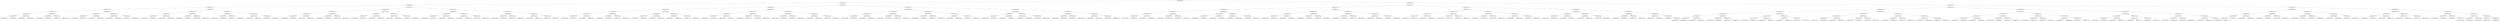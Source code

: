 digraph G{
1795249380 [label="Node{data=[3406, 3406]}"]
1795249380 -> 1748335946
1748335946 [label="Node{data=[3218, 3218]}"]
1748335946 -> 25594625
25594625 [label="Node{data=[3082, 3082]}"]
25594625 -> 896730900
896730900 [label="Node{data=[3014, 3014]}"]
896730900 -> 1412743978
1412743978 [label="Node{data=[2972, 2972]}"]
1412743978 -> 388512715
388512715 [label="Node{data=[2964, 2964]}"]
388512715 -> 574846124
574846124 [label="Node{data=[2960, 2960]}"]
574846124 -> 254123095
254123095 [label="Node{data=[2958, 2958]}"]
254123095 -> 2113544970
2113544970 [label="Node{data=[2957, 2957]}"]
254123095 -> 735750429
735750429 [label="Node{data=[2959, 2959]}"]
574846124 -> 302341854
302341854 [label="Node{data=[2962, 2962]}"]
302341854 -> 836878317
836878317 [label="Node{data=[2961, 2961]}"]
302341854 -> 489629864
489629864 [label="Node{data=[2963, 2963]}"]
388512715 -> 1665398865
1665398865 [label="Node{data=[2968, 2968]}"]
1665398865 -> 1535686985
1535686985 [label="Node{data=[2966, 2966]}"]
1535686985 -> 1739221762
1739221762 [label="Node{data=[2965, 2965]}"]
1535686985 -> 61109559
61109559 [label="Node{data=[2967, 2967]}"]
1665398865 -> 2144965730
2144965730 [label="Node{data=[2970, 2970]}"]
2144965730 -> 1627727905
1627727905 [label="Node{data=[2969, 2969]}"]
2144965730 -> 1430502776
1430502776 [label="Node{data=[2971, 2971]}"]
1412743978 -> 1978562346
1978562346 [label="Node{data=[2980, 2980]}"]
1978562346 -> 1176999793
1176999793 [label="Node{data=[2976, 2976]}"]
1176999793 -> 246152116
246152116 [label="Node{data=[2974, 2974]}"]
246152116 -> 1179336548
1179336548 [label="Node{data=[2973, 2973]}"]
246152116 -> 1083856800
1083856800 [label="Node{data=[2975, 2975]}"]
1176999793 -> 981261533
981261533 [label="Node{data=[2978, 2978]}"]
981261533 -> 1809577597
1809577597 [label="Node{data=[2977, 2977]}"]
981261533 -> 1962165373
1962165373 [label="Node{data=[2979, 2979]}"]
1978562346 -> 1715550740
1715550740 [label="Node{data=[2984, 2984]}"]
1715550740 -> 973572149
973572149 [label="Node{data=[2982, 2982]}"]
973572149 -> 240908566
240908566 [label="Node{data=[2981, 2981]}"]
973572149 -> 1482326796
1482326796 [label="Node{data=[2983, 2983]}"]
1715550740 -> 925143945
925143945 [label="Node{data=[2986, 2986]}"]
925143945 -> 828699512
828699512 [label="Node{data=[2985, 2985]}"]
925143945 -> 1613115147
1613115147 [label="Node{data=[2987, 2987]}"]
896730900 -> 1818792672
1818792672 [label="Node{data=[3066, 3066]}"]
1818792672 -> 2143546431
2143546431 [label="Node{data=[3058, 3058]}"]
2143546431 -> 1764376460
1764376460 [label="Node{data=[3054, 3054]}"]
1764376460 -> 950340565
950340565 [label="Node{data=[3052, 3052]}"]
950340565 -> 284320179
284320179 [label="Node{data=[3051, 3051]}"]
950340565 -> 1890633094
1890633094 [label="Node{data=[3053, 3053]}"]
1764376460 -> 1222525507
1222525507 [label="Node{data=[3056, 3056]}"]
1222525507 -> 1479869230
1479869230 [label="Node{data=[3055, 3055]}"]
1222525507 -> 1539907170
1539907170 [label="Node{data=[3057, 3057]}"]
2143546431 -> 765684840
765684840 [label="Node{data=[3062, 3062]}"]
765684840 -> 391512005
391512005 [label="Node{data=[3060, 3060]}"]
391512005 -> 1728684658
1728684658 [label="Node{data=[3059, 3059]}"]
391512005 -> 1956682495
1956682495 [label="Node{data=[3061, 3061]}"]
765684840 -> 1112959023
1112959023 [label="Node{data=[3064, 3064]}"]
1112959023 -> 2051345527
2051345527 [label="Node{data=[3063, 3063]}"]
1112959023 -> 1349856127
1349856127 [label="Node{data=[3065, 3065]}"]
1818792672 -> 552744172
552744172 [label="Node{data=[3074, 3074]}"]
552744172 -> 1368664013
1368664013 [label="Node{data=[3070, 3070]}"]
1368664013 -> 65056572
65056572 [label="Node{data=[3068, 3068]}"]
65056572 -> 2050441964
2050441964 [label="Node{data=[3067, 3067]}"]
65056572 -> 1263750162
1263750162 [label="Node{data=[3069, 3069]}"]
1368664013 -> 998875386
998875386 [label="Node{data=[3072, 3072]}"]
998875386 -> 1033269752
1033269752 [label="Node{data=[3071, 3071]}"]
998875386 -> 2104910980
2104910980 [label="Node{data=[3073, 3073]}"]
552744172 -> 747930852
747930852 [label="Node{data=[3078, 3078]}"]
747930852 -> 1517055996
1517055996 [label="Node{data=[3076, 3076]}"]
1517055996 -> 1417403640
1417403640 [label="Node{data=[3075, 3075]}"]
1517055996 -> 451399863
451399863 [label="Node{data=[3077, 3077]}"]
747930852 -> 308069547
308069547 [label="Node{data=[3080, 3080]}"]
308069547 -> 737565331
737565331 [label="Node{data=[3079, 3079]}"]
308069547 -> 559992585
559992585 [label="Node{data=[3081, 3081]}"]
25594625 -> 86430202
86430202 [label="Node{data=[3128, 3128]}"]
86430202 -> 1907041385
1907041385 [label="Node{data=[3098, 3098]}"]
1907041385 -> 1754319373
1754319373 [label="Node{data=[3090, 3090]}"]
1754319373 -> 1328502929
1328502929 [label="Node{data=[3086, 3086]}"]
1328502929 -> 2083907983
2083907983 [label="Node{data=[3084, 3084]}"]
2083907983 -> 1419051532
1419051532 [label="Node{data=[3083, 3083]}"]
2083907983 -> 985360945
985360945 [label="Node{data=[3085, 3085]}"]
1328502929 -> 266683943
266683943 [label="Node{data=[3088, 3088]}"]
266683943 -> 1548726213
1548726213 [label="Node{data=[3087, 3087]}"]
266683943 -> 540431138
540431138 [label="Node{data=[3089, 3089]}"]
1754319373 -> 1102929911
1102929911 [label="Node{data=[3094, 3094]}"]
1102929911 -> 1682767257
1682767257 [label="Node{data=[3092, 3092]}"]
1682767257 -> 1172064082
1172064082 [label="Node{data=[3091, 3091]}"]
1682767257 -> 1474409352
1474409352 [label="Node{data=[3093, 3093]}"]
1102929911 -> 2080906340
2080906340 [label="Node{data=[3096, 3096]}"]
2080906340 -> 2141951561
2141951561 [label="Node{data=[3095, 3095]}"]
2080906340 -> 1483388985
1483388985 [label="Node{data=[3097, 3097]}"]
1907041385 -> 38612303
38612303 [label="Node{data=[3118, 3118]}"]
38612303 -> 1041951326
1041951326 [label="Node{data=[3102, 3102]}"]
1041951326 -> 497035786
497035786 [label="Node{data=[3100, 3100]}"]
497035786 -> 277275383
277275383 [label="Node{data=[3099, 3099]}"]
497035786 -> 2068484861
2068484861 [label="Node{data=[3101, 3101]}"]
1041951326 -> 317448144
317448144 [label="Node{data=[3104, 3104]}"]
317448144 -> 243750909
243750909 [label="Node{data=[3103, 3103]}"]
317448144 -> 691113344
691113344 [label="Node{data=[3105, 3105]}"]
38612303 -> 105070369
105070369 [label="Node{data=[3124, 3124]}"]
105070369 -> 1243247974
1243247974 [label="Node{data=[3122, 3122]}"]
1243247974 -> 2123823975
2123823975 [label="Node{data=[3121, 3121]}"]
1243247974 -> 1542337720
1542337720 [label="Node{data=[3123, 3123]}"]
105070369 -> 1145807571
1145807571 [label="Node{data=[3126, 3126]}"]
1145807571 -> 1566789241
1566789241 [label="Node{data=[3125, 3125]}"]
1145807571 -> 342346609
342346609 [label="Node{data=[3127, 3127]}"]
86430202 -> 1048999601
1048999601 [label="Node{data=[3202, 3202]}"]
1048999601 -> 658638472
658638472 [label="Node{data=[3136, 3136]}"]
658638472 -> 1612027039
1612027039 [label="Node{data=[3132, 3132]}"]
1612027039 -> 1241769903
1241769903 [label="Node{data=[3130, 3130]}"]
1241769903 -> 1203577760
1203577760 [label="Node{data=[3129, 3129]}"]
1241769903 -> 1895566233
1895566233 [label="Node{data=[3131, 3131]}"]
1612027039 -> 1015138421
1015138421 [label="Node{data=[3134, 3134]}"]
1015138421 -> 1776971477
1776971477 [label="Node{data=[3133, 3133]}"]
1015138421 -> 1197793387
1197793387 [label="Node{data=[3135, 3135]}"]
658638472 -> 1473547229
1473547229 [label="Node{data=[3140, 3140]}"]
1473547229 -> 1696867122
1696867122 [label="Node{data=[3138, 3138]}"]
1696867122 -> 1602385285
1602385285 [label="Node{data=[3137, 3137]}"]
1696867122 -> 1065722278
1065722278 [label="Node{data=[3139, 3139]}"]
1473547229 -> 1291603944
1291603944 [label="Node{data=[3150, 3150]}"]
1291603944 -> 142989558
142989558 [label="Node{data=[3141, 3141]}"]
1291603944 -> 1156037182
1156037182 [label="Node{data=[3201, 3201]}"]
1048999601 -> 1451080597
1451080597 [label="Node{data=[3210, 3210]}"]
1451080597 -> 2026909117
2026909117 [label="Node{data=[3206, 3206]}"]
2026909117 -> 1580472377
1580472377 [label="Node{data=[3204, 3204]}"]
1580472377 -> 670789515
670789515 [label="Node{data=[3203, 3203]}"]
1580472377 -> 476170738
476170738 [label="Node{data=[3205, 3205]}"]
2026909117 -> 1705353734
1705353734 [label="Node{data=[3208, 3208]}"]
1705353734 -> 464427867
464427867 [label="Node{data=[3207, 3207]}"]
1705353734 -> 1733634194
1733634194 [label="Node{data=[3209, 3209]}"]
1451080597 -> 1978225619
1978225619 [label="Node{data=[3214, 3214]}"]
1978225619 -> 1033136890
1033136890 [label="Node{data=[3212, 3212]}"]
1033136890 -> 1385126480
1385126480 [label="Node{data=[3211, 3211]}"]
1033136890 -> 475068715
475068715 [label="Node{data=[3213, 3213]}"]
1978225619 -> 597186233
597186233 [label="Node{data=[3216, 3216]}"]
597186233 -> 1036331914
1036331914 [label="Node{data=[3215, 3215]}"]
597186233 -> 363903928
363903928 [label="Node{data=[3217, 3217]}"]
1748335946 -> 238195076
238195076 [label="Node{data=[3342, 3342]}"]
238195076 -> 1878930277
1878930277 [label="Node{data=[3310, 3310]}"]
1878930277 -> 2079579243
2079579243 [label="Node{data=[3285, 3285]}"]
2079579243 -> 1804522966
1804522966 [label="Node{data=[3236, 3236]}"]
1804522966 -> 1898629010
1898629010 [label="Node{data=[3232, 3232]}"]
1898629010 -> 1876010953
1876010953 [label="Node{data=[3230, 3230]}"]
1876010953 -> 178536156
178536156 [label="Node{data=[3219, 3219]}"]
1876010953 -> 387545659
387545659 [label="Node{data=[3231, 3231]}"]
1898629010 -> 816326941
816326941 [label="Node{data=[3234, 3234]}"]
816326941 -> 1386557230
1386557230 [label="Node{data=[3233, 3233]}"]
816326941 -> 2044508536
2044508536 [label="Node{data=[3235, 3235]}"]
1804522966 -> 625528026
625528026 [label="Node{data=[3240, 3240]}"]
625528026 -> 1423571375
1423571375 [label="Node{data=[3238, 3238]}"]
1423571375 -> 805199941
805199941 [label="Node{data=[3237, 3237]}"]
1423571375 -> 871697339
871697339 [label="Node{data=[3239, 3239]}"]
625528026 -> 1345863427
1345863427 [label="Node{data=[3272, 3272]}"]
1345863427 -> 1261940778
1261940778 [label="Node{data=[3241, 3241]}"]
1345863427 -> 387390785
387390785 [label="Node{data=[3284, 3284]}"]
2079579243 -> 203711691
203711691 [label="Node{data=[3293, 3293]}"]
203711691 -> 502633067
502633067 [label="Node{data=[3289, 3289]}"]
502633067 -> 1798690591
1798690591 [label="Node{data=[3287, 3287]}"]
1798690591 -> 1147609645
1147609645 [label="Node{data=[3286, 3286]}"]
1798690591 -> 1808405590
1808405590 [label="Node{data=[3288, 3288]}"]
502633067 -> 1520280974
1520280974 [label="Node{data=[3291, 3291]}"]
1520280974 -> 525671661
525671661 [label="Node{data=[3290, 3290]}"]
1520280974 -> 1650340704
1650340704 [label="Node{data=[3292, 3292]}"]
203711691 -> 1502471129
1502471129 [label="Node{data=[3306, 3306]}"]
1502471129 -> 1846250675
1846250675 [label="Node{data=[3295, 3295]}"]
1846250675 -> 1502496747
1502496747 [label="Node{data=[3294, 3294]}"]
1846250675 -> 1247328905
1247328905 [label="Node{data=[3305, 3305]}"]
1502471129 -> 2096958256
2096958256 [label="Node{data=[3308, 3308]}"]
2096958256 -> 1319206408
1319206408 [label="Node{data=[3307, 3307]}"]
2096958256 -> 1698421032
1698421032 [label="Node{data=[3309, 3309]}"]
1878930277 -> 1782098932
1782098932 [label="Node{data=[3326, 3326]}"]
1782098932 -> 2114492680
2114492680 [label="Node{data=[3318, 3318]}"]
2114492680 -> 991754751
991754751 [label="Node{data=[3314, 3314]}"]
991754751 -> 5608749
5608749 [label="Node{data=[3312, 3312]}"]
5608749 -> 790489560
790489560 [label="Node{data=[3311, 3311]}"]
5608749 -> 367519210
367519210 [label="Node{data=[3313, 3313]}"]
991754751 -> 1239950760
1239950760 [label="Node{data=[3316, 3316]}"]
1239950760 -> 1698180421
1698180421 [label="Node{data=[3315, 3315]}"]
1239950760 -> 623598355
623598355 [label="Node{data=[3317, 3317]}"]
2114492680 -> 256451305
256451305 [label="Node{data=[3322, 3322]}"]
256451305 -> 126129101
126129101 [label="Node{data=[3320, 3320]}"]
126129101 -> 594728061
594728061 [label="Node{data=[3319, 3319]}"]
126129101 -> 1560207555
1560207555 [label="Node{data=[3321, 3321]}"]
256451305 -> 442949599
442949599 [label="Node{data=[3324, 3324]}"]
442949599 -> 970927525
970927525 [label="Node{data=[3323, 3323]}"]
442949599 -> 213632991
213632991 [label="Node{data=[3325, 3325]}"]
1782098932 -> 669570675
669570675 [label="Node{data=[3334, 3334]}"]
669570675 -> 198995318
198995318 [label="Node{data=[3330, 3330]}"]
198995318 -> 1269746605
1269746605 [label="Node{data=[3328, 3328]}"]
1269746605 -> 427391032
427391032 [label="Node{data=[3327, 3327]}"]
1269746605 -> 2017685034
2017685034 [label="Node{data=[3329, 3329]}"]
198995318 -> 278662025
278662025 [label="Node{data=[3332, 3332]}"]
278662025 -> 760371604
760371604 [label="Node{data=[3331, 3331]}"]
278662025 -> 2134400190
2134400190 [label="Node{data=[3333, 3333]}"]
669570675 -> 476663629
476663629 [label="Node{data=[3338, 3338]}"]
476663629 -> 1817829130
1817829130 [label="Node{data=[3336, 3336]}"]
1817829130 -> 1400419820
1400419820 [label="Node{data=[3335, 3335]}"]
1817829130 -> 1855512209
1855512209 [label="Node{data=[3337, 3337]}"]
476663629 -> 945682216
945682216 [label="Node{data=[3340, 3340]}"]
945682216 -> 442424998
442424998 [label="Node{data=[3339, 3339]}"]
945682216 -> 211800020
211800020 [label="Node{data=[3341, 3341]}"]
238195076 -> 618390656
618390656 [label="Node{data=[3374, 3374]}"]
618390656 -> 1944626052
1944626052 [label="Node{data=[3358, 3358]}"]
1944626052 -> 523233457
523233457 [label="Node{data=[3350, 3350]}"]
523233457 -> 1841063407
1841063407 [label="Node{data=[3346, 3346]}"]
1841063407 -> 372798268
372798268 [label="Node{data=[3344, 3344]}"]
372798268 -> 553256700
553256700 [label="Node{data=[3343, 3343]}"]
372798268 -> 1089472562
1089472562 [label="Node{data=[3345, 3345]}"]
1841063407 -> 1324191454
1324191454 [label="Node{data=[3348, 3348]}"]
1324191454 -> 463054252
463054252 [label="Node{data=[3347, 3347]}"]
1324191454 -> 1805946309
1805946309 [label="Node{data=[3349, 3349]}"]
523233457 -> 735426843
735426843 [label="Node{data=[3354, 3354]}"]
735426843 -> 166484417
166484417 [label="Node{data=[3352, 3352]}"]
166484417 -> 1603156373
1603156373 [label="Node{data=[3351, 3351]}"]
166484417 -> 277568772
277568772 [label="Node{data=[3353, 3353]}"]
735426843 -> 370160495
370160495 [label="Node{data=[3356, 3356]}"]
370160495 -> 2111390269
2111390269 [label="Node{data=[3355, 3355]}"]
370160495 -> 1404407426
1404407426 [label="Node{data=[3357, 3357]}"]
1944626052 -> 421300877
421300877 [label="Node{data=[3366, 3366]}"]
421300877 -> 234899850
234899850 [label="Node{data=[3362, 3362]}"]
234899850 -> 973028061
973028061 [label="Node{data=[3360, 3360]}"]
973028061 -> 1178694398
1178694398 [label="Node{data=[3359, 3359]}"]
973028061 -> 1005895769
1005895769 [label="Node{data=[3361, 3361]}"]
234899850 -> 926192308
926192308 [label="Node{data=[3364, 3364]}"]
926192308 -> 2002616157
2002616157 [label="Node{data=[3363, 3363]}"]
926192308 -> 977679818
977679818 [label="Node{data=[3365, 3365]}"]
421300877 -> 657312979
657312979 [label="Node{data=[3370, 3370]}"]
657312979 -> 882854832
882854832 [label="Node{data=[3368, 3368]}"]
882854832 -> 673476073
673476073 [label="Node{data=[3367, 3367]}"]
882854832 -> 600307010
600307010 [label="Node{data=[3369, 3369]}"]
657312979 -> 1782972093
1782972093 [label="Node{data=[3372, 3372]}"]
1782972093 -> 617216654
617216654 [label="Node{data=[3371, 3371]}"]
1782972093 -> 789156059
789156059 [label="Node{data=[3373, 3373]}"]
618390656 -> 871894429
871894429 [label="Node{data=[3390, 3390]}"]
871894429 -> 1980607817
1980607817 [label="Node{data=[3382, 3382]}"]
1980607817 -> 494613644
494613644 [label="Node{data=[3378, 3378]}"]
494613644 -> 2115498160
2115498160 [label="Node{data=[3376, 3376]}"]
2115498160 -> 225484298
225484298 [label="Node{data=[3375, 3375]}"]
2115498160 -> 369892616
369892616 [label="Node{data=[3377, 3377]}"]
494613644 -> 1377276945
1377276945 [label="Node{data=[3380, 3380]}"]
1377276945 -> 331639955
331639955 [label="Node{data=[3379, 3379]}"]
1377276945 -> 449654831
449654831 [label="Node{data=[3381, 3381]}"]
1980607817 -> 1818200611
1818200611 [label="Node{data=[3386, 3386]}"]
1818200611 -> 42347685
42347685 [label="Node{data=[3384, 3384]}"]
42347685 -> 848722066
848722066 [label="Node{data=[3383, 3383]}"]
42347685 -> 1101621927
1101621927 [label="Node{data=[3385, 3385]}"]
1818200611 -> 1362619939
1362619939 [label="Node{data=[3388, 3388]}"]
1362619939 -> 1659306916
1659306916 [label="Node{data=[3387, 3387]}"]
1362619939 -> 1672787330
1672787330 [label="Node{data=[3389, 3389]}"]
871894429 -> 1774327553
1774327553 [label="Node{data=[3398, 3398]}"]
1774327553 -> 124435180
124435180 [label="Node{data=[3394, 3394]}"]
124435180 -> 1573544838
1573544838 [label="Node{data=[3392, 3392]}"]
1573544838 -> 454350104
454350104 [label="Node{data=[3391, 3391]}"]
1573544838 -> 1654104932
1654104932 [label="Node{data=[3393, 3393]}"]
124435180 -> 813221888
813221888 [label="Node{data=[3396, 3396]}"]
813221888 -> 1050692570
1050692570 [label="Node{data=[3395, 3395]}"]
813221888 -> 52552963
52552963 [label="Node{data=[3397, 3397]}"]
1774327553 -> 1551035008
1551035008 [label="Node{data=[3402, 3402]}"]
1551035008 -> 716964294
716964294 [label="Node{data=[3400, 3400]}"]
716964294 -> 377381328
377381328 [label="Node{data=[3399, 3399]}"]
716964294 -> 444307425
444307425 [label="Node{data=[3401, 3401]}"]
1551035008 -> 1360419012
1360419012 [label="Node{data=[3404, 3404]}"]
1360419012 -> 460247313
460247313 [label="Node{data=[3403, 3403]}"]
1360419012 -> 2130400077
2130400077 [label="Node{data=[3405, 3405]}"]
1795249380 -> 955844588
955844588 [label="Node{data=[3905, 3905]}"]
955844588 -> 1540012111
1540012111 [label="Node{data=[3712, 3712]}"]
1540012111 -> 918621310
918621310 [label="Node{data=[3571, 3571]}"]
918621310 -> 302268624
302268624 [label="Node{data=[3555, 3555]}"]
302268624 -> 1655890715
1655890715 [label="Node{data=[3516, 3516]}"]
1655890715 -> 1823745986
1823745986 [label="Node{data=[3439, 3439]}"]
1823745986 -> 1386771670
1386771670 [label="Node{data=[3423, 3423]}"]
1386771670 -> 1654303891
1654303891 [label="Node{data=[3407, 3407]}"]
1386771670 -> 398795232
398795232 [label="Node{data=[3438, 3438]}"]
1823745986 -> 1518509805
1518509805 [label="Node{data=[3441, 3441]}"]
1518509805 -> 1260212143
1260212143 [label="Node{data=[3440, 3440]}"]
1518509805 -> 2094304363
2094304363 [label="Node{data=[3483, 3483]}"]
1655890715 -> 1109420080
1109420080 [label="Node{data=[3551, 3551]}"]
1109420080 -> 211542895
211542895 [label="Node{data=[3549, 3549]}"]
211542895 -> 760915300
760915300 [label="Node{data=[3548, 3548]}"]
211542895 -> 1966457712
1966457712 [label="Node{data=[3550, 3550]}"]
1109420080 -> 873813006
873813006 [label="Node{data=[3553, 3553]}"]
873813006 -> 1741052280
1741052280 [label="Node{data=[3552, 3552]}"]
873813006 -> 525316449
525316449 [label="Node{data=[3554, 3554]}"]
302268624 -> 1144709051
1144709051 [label="Node{data=[3563, 3563]}"]
1144709051 -> 1519470102
1519470102 [label="Node{data=[3559, 3559]}"]
1519470102 -> 256498085
256498085 [label="Node{data=[3557, 3557]}"]
256498085 -> 1844426132
1844426132 [label="Node{data=[3556, 3556]}"]
256498085 -> 2142922901
2142922901 [label="Node{data=[3558, 3558]}"]
1519470102 -> 801845378
801845378 [label="Node{data=[3561, 3561]}"]
801845378 -> 1854820399
1854820399 [label="Node{data=[3560, 3560]}"]
801845378 -> 2120027007
2120027007 [label="Node{data=[3562, 3562]}"]
1144709051 -> 1376725729
1376725729 [label="Node{data=[3567, 3567]}"]
1376725729 -> 615927554
615927554 [label="Node{data=[3565, 3565]}"]
615927554 -> 950369427
950369427 [label="Node{data=[3564, 3564]}"]
615927554 -> 783654411
783654411 [label="Node{data=[3566, 3566]}"]
1376725729 -> 96923934
96923934 [label="Node{data=[3569, 3569]}"]
96923934 -> 320762107
320762107 [label="Node{data=[3568, 3568]}"]
96923934 -> 13420527
13420527 [label="Node{data=[3570, 3570]}"]
918621310 -> 42681403
42681403 [label="Node{data=[3637, 3637]}"]
42681403 -> 813108085
813108085 [label="Node{data=[3579, 3579]}"]
813108085 -> 1351494696
1351494696 [label="Node{data=[3575, 3575]}"]
1351494696 -> 907770473
907770473 [label="Node{data=[3573, 3573]}"]
907770473 -> 1860786701
1860786701 [label="Node{data=[3572, 3572]}"]
907770473 -> 1724762118
1724762118 [label="Node{data=[3574, 3574]}"]
1351494696 -> 1199789979
1199789979 [label="Node{data=[3577, 3577]}"]
1199789979 -> 707175728
707175728 [label="Node{data=[3576, 3576]}"]
1199789979 -> 247180107
247180107 [label="Node{data=[3578, 3578]}"]
813108085 -> 113168226
113168226 [label="Node{data=[3612, 3612]}"]
113168226 -> 1541177249
1541177249 [label="Node{data=[3581, 3581]}"]
1541177249 -> 1154244303
1154244303 [label="Node{data=[3580, 3580]}"]
1541177249 -> 394151150
394151150 [label="Node{data=[3582, 3582]}"]
113168226 -> 1732992188
1732992188 [label="Node{data=[3614, 3614]}"]
1732992188 -> 1607603843
1607603843 [label="Node{data=[3613, 3613]}"]
1732992188 -> 2043543952
2043543952 [label="Node{data=[3636, 3636]}"]
42681403 -> 477258611
477258611 [label="Node{data=[3645, 3645]}"]
477258611 -> 560030461
560030461 [label="Node{data=[3641, 3641]}"]
560030461 -> 1858604636
1858604636 [label="Node{data=[3639, 3639]}"]
1858604636 -> 1728270484
1728270484 [label="Node{data=[3638, 3638]}"]
1858604636 -> 1751506684
1751506684 [label="Node{data=[3640, 3640]}"]
560030461 -> 1111048071
1111048071 [label="Node{data=[3643, 3643]}"]
1111048071 -> 1814918002
1814918002 [label="Node{data=[3642, 3642]}"]
1111048071 -> 290916755
290916755 [label="Node{data=[3644, 3644]}"]
477258611 -> 1459861371
1459861371 [label="Node{data=[3661, 3661]}"]
1459861371 -> 1556971291
1556971291 [label="Node{data=[3647, 3647]}"]
1556971291 -> 1534861587
1534861587 [label="Node{data=[3646, 3646]}"]
1556971291 -> 1917755518
1917755518 [label="Node{data=[3648, 3648]}"]
1459861371 -> 951875875
951875875 [label="Node{data=[3681, 3681]}"]
951875875 -> 264170632
264170632 [label="Node{data=[3665, 3665]}"]
951875875 -> 896540885
896540885 [label="Node{data=[3695, 3695]}"]
1540012111 -> 842672981
842672981 [label="Node{data=[3745, 3745]}"]
842672981 -> 1771317584
1771317584 [label="Node{data=[3729, 3729]}"]
1771317584 -> 297161286
297161286 [label="Node{data=[3721, 3721]}"]
297161286 -> 636796461
636796461 [label="Node{data=[3717, 3717]}"]
636796461 -> 1190611269
1190611269 [label="Node{data=[3715, 3715]}"]
1190611269 -> 249636450
249636450 [label="Node{data=[3714, 3714]}"]
1190611269 -> 770072986
770072986 [label="Node{data=[3716, 3716]}"]
636796461 -> 769898461
769898461 [label="Node{data=[3719, 3719]}"]
769898461 -> 1361210949
1361210949 [label="Node{data=[3718, 3718]}"]
769898461 -> 1459060789
1459060789 [label="Node{data=[3720, 3720]}"]
297161286 -> 1208209856
1208209856 [label="Node{data=[3725, 3725]}"]
1208209856 -> 2020530754
2020530754 [label="Node{data=[3723, 3723]}"]
2020530754 -> 981254988
981254988 [label="Node{data=[3722, 3722]}"]
2020530754 -> 1348475422
1348475422 [label="Node{data=[3724, 3724]}"]
1208209856 -> 112942083
112942083 [label="Node{data=[3727, 3727]}"]
112942083 -> 134822492
134822492 [label="Node{data=[3726, 3726]}"]
112942083 -> 1421078194
1421078194 [label="Node{data=[3728, 3728]}"]
1771317584 -> 80985808
80985808 [label="Node{data=[3737, 3737]}"]
80985808 -> 1490333965
1490333965 [label="Node{data=[3733, 3733]}"]
1490333965 -> 432974737
432974737 [label="Node{data=[3731, 3731]}"]
432974737 -> 1388515428
1388515428 [label="Node{data=[3730, 3730]}"]
432974737 -> 1275007442
1275007442 [label="Node{data=[3732, 3732]}"]
1490333965 -> 920554873
920554873 [label="Node{data=[3735, 3735]}"]
920554873 -> 1512057360
1512057360 [label="Node{data=[3734, 3734]}"]
920554873 -> 279593216
279593216 [label="Node{data=[3736, 3736]}"]
80985808 -> 602452806
602452806 [label="Node{data=[3741, 3741]}"]
602452806 -> 1629439751
1629439751 [label="Node{data=[3739, 3739]}"]
1629439751 -> 984912286
984912286 [label="Node{data=[3738, 3738]}"]
1629439751 -> 2018796937
2018796937 [label="Node{data=[3740, 3740]}"]
602452806 -> 507546438
507546438 [label="Node{data=[3743, 3743]}"]
507546438 -> 100450550
100450550 [label="Node{data=[3742, 3742]}"]
507546438 -> 467311030
467311030 [label="Node{data=[3744, 3744]}"]
842672981 -> 1090113385
1090113385 [label="Node{data=[3802, 3802]}"]
1090113385 -> 1517905547
1517905547 [label="Node{data=[3794, 3794]}"]
1517905547 -> 962721346
962721346 [label="Node{data=[3749, 3749]}"]
962721346 -> 1991888881
1991888881 [label="Node{data=[3747, 3747]}"]
1991888881 -> 2025182408
2025182408 [label="Node{data=[3746, 3746]}"]
1991888881 -> 1776920683
1776920683 [label="Node{data=[3748, 3748]}"]
962721346 -> 1594659058
1594659058 [label="Node{data=[3751, 3751]}"]
1594659058 -> 1743919781
1743919781 [label="Node{data=[3750, 3750]}"]
1594659058 -> 825725191
825725191 [label="Node{data=[3752, 3752]}"]
1517905547 -> 364502458
364502458 [label="Node{data=[3798, 3798]}"]
364502458 -> 772359423
772359423 [label="Node{data=[3796, 3796]}"]
772359423 -> 1507411113
1507411113 [label="Node{data=[3795, 3795]}"]
772359423 -> 1416321340
1416321340 [label="Node{data=[3797, 3797]}"]
364502458 -> 258214406
258214406 [label="Node{data=[3800, 3800]}"]
258214406 -> 1806604713
1806604713 [label="Node{data=[3799, 3799]}"]
258214406 -> 2025944185
2025944185 [label="Node{data=[3801, 3801]}"]
1090113385 -> 1986879716
1986879716 [label="Node{data=[3810, 3810]}"]
1986879716 -> 1500930069
1500930069 [label="Node{data=[3806, 3806]}"]
1500930069 -> 1183504707
1183504707 [label="Node{data=[3804, 3804]}"]
1183504707 -> 899358551
899358551 [label="Node{data=[3803, 3803]}"]
1183504707 -> 686564160
686564160 [label="Node{data=[3805, 3805]}"]
1500930069 -> 1114671232
1114671232 [label="Node{data=[3808, 3808]}"]
1114671232 -> 1386217804
1386217804 [label="Node{data=[3807, 3807]}"]
1114671232 -> 1068293608
1068293608 [label="Node{data=[3809, 3809]}"]
1986879716 -> 1989353342
1989353342 [label="Node{data=[3869, 3869]}"]
1989353342 -> 811707812
811707812 [label="Node{data=[3812, 3812]}"]
811707812 -> 1645834373
1645834373 [label="Node{data=[3811, 3811]}"]
811707812 -> 998482611
998482611 [label="Node{data=[3854, 3854]}"]
1989353342 -> 1426403922
1426403922 [label="Node{data=[3903, 3903]}"]
1426403922 -> 1756674523
1756674523 [label="Node{data=[3899, 3899]}"]
1426403922 -> 1098932496
1098932496 [label="Node{data=[3904, 3904]}"]
955844588 -> 1739638185
1739638185 [label="Node{data=[5348, 5348]}"]
1739638185 -> 459009199
459009199 [label="Node{data=[5228, 5228]}"]
459009199 -> 1449976958
1449976958 [label="Node{data=[4180, 4180]}"]
1449976958 -> 346462018
346462018 [label="Node{data=[4137, 4137]}"]
346462018 -> 1968870898
1968870898 [label="Node{data=[3913, 3913]}"]
1968870898 -> 824189282
824189282 [label="Node{data=[3909, 3909]}"]
824189282 -> 14576684
14576684 [label="Node{data=[3907, 3907]}"]
14576684 -> 543356914
543356914 [label="Node{data=[3906, 3906]}"]
14576684 -> 28709641
28709641 [label="Node{data=[3908, 3908]}"]
824189282 -> 825039212
825039212 [label="Node{data=[3911, 3911]}"]
825039212 -> 1113697385
1113697385 [label="Node{data=[3910, 3910]}"]
825039212 -> 1963658928
1963658928 [label="Node{data=[3912, 3912]}"]
1968870898 -> 1142191427
1142191427 [label="Node{data=[3950, 3950]}"]
1142191427 -> 497803988
497803988 [label="Node{data=[3948, 3948]}"]
497803988 -> 1382418412
1382418412 [label="Node{data=[3914, 3914]}"]
497803988 -> 2134240670
2134240670 [label="Node{data=[3949, 3949]}"]
1142191427 -> 409739606
409739606 [label="Node{data=[4044, 4044]}"]
409739606 -> 1519640013
1519640013 [label="Node{data=[4013, 4013]}"]
409739606 -> 942204948
942204948 [label="Node{data=[4073, 4073]}"]
346462018 -> 1747041170
1747041170 [label="Node{data=[4172, 4172]}"]
1747041170 -> 289296721
289296721 [label="Node{data=[4168, 4168]}"]
289296721 -> 1434946318
1434946318 [label="Node{data=[4166, 4166]}"]
1434946318 -> 705733090
705733090 [label="Node{data=[4152, 4152]}"]
1434946318 -> 1325949465
1325949465 [label="Node{data=[4167, 4167]}"]
289296721 -> 752813680
752813680 [label="Node{data=[4170, 4170]}"]
752813680 -> 1164519198
1164519198 [label="Node{data=[4169, 4169]}"]
752813680 -> 1784250848
1784250848 [label="Node{data=[4171, 4171]}"]
1747041170 -> 1716338200
1716338200 [label="Node{data=[4176, 4176]}"]
1716338200 -> 846551079
846551079 [label="Node{data=[4174, 4174]}"]
846551079 -> 1042860192
1042860192 [label="Node{data=[4173, 4173]}"]
846551079 -> 416811012
416811012 [label="Node{data=[4175, 4175]}"]
1716338200 -> 392841465
392841465 [label="Node{data=[4178, 4178]}"]
392841465 -> 264674899
264674899 [label="Node{data=[4177, 4177]}"]
392841465 -> 2001943235
2001943235 [label="Node{data=[4179, 4179]}"]
1449976958 -> 789812229
789812229 [label="Node{data=[5212, 5212]}"]
789812229 -> 1786461342
1786461342 [label="Node{data=[5204, 5204]}"]
1786461342 -> 1366557572
1366557572 [label="Node{data=[4265, 4265]}"]
1366557572 -> 1067429451
1067429451 [label="Node{data=[4182, 4182]}"]
1067429451 -> 211789313
211789313 [label="Node{data=[4181, 4181]}"]
1067429451 -> 1068754112
1068754112 [label="Node{data=[4233, 4233]}"]
1366557572 -> 1311418513
1311418513 [label="Node{data=[5200, 5200]}"]
1311418513 -> 201698025
201698025 [label="Node{data=[4278, 4278]}"]
1311418513 -> 2111548102
2111548102 [label="Node{data=[5203, 5203]}"]
1786461342 -> 1575933017
1575933017 [label="Node{data=[5208, 5208]}"]
1575933017 -> 1176207701
1176207701 [label="Node{data=[5206, 5206]}"]
1176207701 -> 1734883741
1734883741 [label="Node{data=[5205, 5205]}"]
1176207701 -> 1195713068
1195713068 [label="Node{data=[5207, 5207]}"]
1575933017 -> 1822583425
1822583425 [label="Node{data=[5210, 5210]}"]
1822583425 -> 1982422889
1982422889 [label="Node{data=[5209, 5209]}"]
1822583425 -> 1353397472
1353397472 [label="Node{data=[5211, 5211]}"]
789812229 -> 1041315995
1041315995 [label="Node{data=[5220, 5220]}"]
1041315995 -> 1100524474
1100524474 [label="Node{data=[5216, 5216]}"]
1100524474 -> 2113300215
2113300215 [label="Node{data=[5214, 5214]}"]
2113300215 -> 1953710493
1953710493 [label="Node{data=[5213, 5213]}"]
2113300215 -> 1125218920
1125218920 [label="Node{data=[5215, 5215]}"]
1100524474 -> 1196481739
1196481739 [label="Node{data=[5218, 5218]}"]
1196481739 -> 165661448
165661448 [label="Node{data=[5217, 5217]}"]
1196481739 -> 1733172231
1733172231 [label="Node{data=[5219, 5219]}"]
1041315995 -> 801437884
801437884 [label="Node{data=[5224, 5224]}"]
801437884 -> 1857281803
1857281803 [label="Node{data=[5222, 5222]}"]
1857281803 -> 432266846
432266846 [label="Node{data=[5221, 5221]}"]
1857281803 -> 251283269
251283269 [label="Node{data=[5223, 5223]}"]
801437884 -> 108224318
108224318 [label="Node{data=[5226, 5226]}"]
108224318 -> 1992852348
1992852348 [label="Node{data=[5225, 5225]}"]
108224318 -> 1904120533
1904120533 [label="Node{data=[5227, 5227]}"]
459009199 -> 761406416
761406416 [label="Node{data=[5260, 5260]}"]
761406416 -> 838075373
838075373 [label="Node{data=[5244, 5244]}"]
838075373 -> 51754444
51754444 [label="Node{data=[5236, 5236]}"]
51754444 -> 116942657
116942657 [label="Node{data=[5232, 5232]}"]
116942657 -> 985184493
985184493 [label="Node{data=[5230, 5230]}"]
985184493 -> 734150460
734150460 [label="Node{data=[5229, 5229]}"]
985184493 -> 97993821
97993821 [label="Node{data=[5231, 5231]}"]
116942657 -> 1087433161
1087433161 [label="Node{data=[5234, 5234]}"]
1087433161 -> 1062231790
1062231790 [label="Node{data=[5233, 5233]}"]
1087433161 -> 97631719
97631719 [label="Node{data=[5235, 5235]}"]
51754444 -> 983299244
983299244 [label="Node{data=[5240, 5240]}"]
983299244 -> 2101529751
2101529751 [label="Node{data=[5238, 5238]}"]
2101529751 -> 1079528191
1079528191 [label="Node{data=[5237, 5237]}"]
2101529751 -> 1215228310
1215228310 [label="Node{data=[5239, 5239]}"]
983299244 -> 766859939
766859939 [label="Node{data=[5242, 5242]}"]
766859939 -> 1190661622
1190661622 [label="Node{data=[5241, 5241]}"]
766859939 -> 1156954212
1156954212 [label="Node{data=[5243, 5243]}"]
838075373 -> 2070465333
2070465333 [label="Node{data=[5252, 5252]}"]
2070465333 -> 2089809593
2089809593 [label="Node{data=[5248, 5248]}"]
2089809593 -> 2057229155
2057229155 [label="Node{data=[5246, 5246]}"]
2057229155 -> 323052236
323052236 [label="Node{data=[5245, 5245]}"]
2057229155 -> 785199858
785199858 [label="Node{data=[5247, 5247]}"]
2089809593 -> 770974636
770974636 [label="Node{data=[5250, 5250]}"]
770974636 -> 570292410
570292410 [label="Node{data=[5249, 5249]}"]
770974636 -> 968014155
968014155 [label="Node{data=[5251, 5251]}"]
2070465333 -> 2117031469
2117031469 [label="Node{data=[5256, 5256]}"]
2117031469 -> 1925903111
1925903111 [label="Node{data=[5254, 5254]}"]
1925903111 -> 1019014604
1019014604 [label="Node{data=[5253, 5253]}"]
1925903111 -> 283669489
283669489 [label="Node{data=[5255, 5255]}"]
2117031469 -> 343069183
343069183 [label="Node{data=[5258, 5258]}"]
343069183 -> 822430397
822430397 [label="Node{data=[5257, 5257]}"]
343069183 -> 1779176412
1779176412 [label="Node{data=[5259, 5259]}"]
761406416 -> 958956183
958956183 [label="Node{data=[5276, 5276]}"]
958956183 -> 995574116
995574116 [label="Node{data=[5268, 5268]}"]
995574116 -> 538752017
538752017 [label="Node{data=[5264, 5264]}"]
538752017 -> 704958781
704958781 [label="Node{data=[5262, 5262]}"]
704958781 -> 1472578256
1472578256 [label="Node{data=[5261, 5261]}"]
704958781 -> 1444476205
1444476205 [label="Node{data=[5263, 5263]}"]
538752017 -> 325152707
325152707 [label="Node{data=[5266, 5266]}"]
325152707 -> 526440875
526440875 [label="Node{data=[5265, 5265]}"]
325152707 -> 1724537813
1724537813 [label="Node{data=[5267, 5267]}"]
995574116 -> 2003463100
2003463100 [label="Node{data=[5272, 5272]}"]
2003463100 -> 1869422053
1869422053 [label="Node{data=[5270, 5270]}"]
1869422053 -> 1985555490
1985555490 [label="Node{data=[5269, 5269]}"]
1869422053 -> 1123665359
1123665359 [label="Node{data=[5271, 5271]}"]
2003463100 -> 1718247847
1718247847 [label="Node{data=[5274, 5274]}"]
1718247847 -> 1634720442
1634720442 [label="Node{data=[5273, 5273]}"]
1718247847 -> 1592312457
1592312457 [label="Node{data=[5275, 5275]}"]
958956183 -> 1379115814
1379115814 [label="Node{data=[5322, 5322]}"]
1379115814 -> 1734449054
1734449054 [label="Node{data=[5280, 5280]}"]
1734449054 -> 2017733570
2017733570 [label="Node{data=[5278, 5278]}"]
2017733570 -> 1621115593
1621115593 [label="Node{data=[5277, 5277]}"]
2017733570 -> 793110376
793110376 [label="Node{data=[5279, 5279]}"]
1734449054 -> 1156798585
1156798585 [label="Node{data=[5282, 5282]}"]
1156798585 -> 489713950
489713950 [label="Node{data=[5281, 5281]}"]
1156798585 -> 2137316987
2137316987 [label="Node{data=[5283, 5283]}"]
1379115814 -> 2132412504
2132412504 [label="Node{data=[5344, 5344]}"]
2132412504 -> 569681746
569681746 [label="Node{data=[5342, 5342]}"]
569681746 -> 1062374131
1062374131 [label="Node{data=[5341, 5341]}"]
569681746 -> 1721502820
1721502820 [label="Node{data=[5343, 5343]}"]
2132412504 -> 1231781927
1231781927 [label="Node{data=[5346, 5346]}"]
1231781927 -> 1302425711
1302425711 [label="Node{data=[5345, 5345]}"]
1231781927 -> 1720675898
1720675898 [label="Node{data=[5347, 5347]}"]
1739638185 -> 1618391459
1618391459 [label="Node{data=[5704, 5704]}"]
1618391459 -> 1963552562
1963552562 [label="Node{data=[5468, 5468]}"]
1963552562 -> 862800884
862800884 [label="Node{data=[5460, 5460]}"]
862800884 -> 781061405
781061405 [label="Node{data=[5352, 5352]}"]
781061405 -> 2074106566
2074106566 [label="Node{data=[5350, 5350]}"]
2074106566 -> 1173277311
1173277311 [label="Node{data=[5349, 5349]}"]
2074106566 -> 478481373
478481373 [label="Node{data=[5351, 5351]}"]
781061405 -> 1111301045
1111301045 [label="Node{data=[5410, 5410]}"]
1111301045 -> 1001529182
1001529182 [label="Node{data=[5383, 5383]}"]
1111301045 -> 146577253
146577253 [label="Node{data=[5426, 5426]}"]
862800884 -> 1020509772
1020509772 [label="Node{data=[5464, 5464]}"]
1020509772 -> 370797264
370797264 [label="Node{data=[5462, 5462]}"]
370797264 -> 1039814562
1039814562 [label="Node{data=[5461, 5461]}"]
370797264 -> 1368514759
1368514759 [label="Node{data=[5463, 5463]}"]
1020509772 -> 1880163687
1880163687 [label="Node{data=[5466, 5466]}"]
1880163687 -> 696725215
696725215 [label="Node{data=[5465, 5465]}"]
1880163687 -> 1181737746
1181737746 [label="Node{data=[5467, 5467]}"]
1963552562 -> 413578432
413578432 [label="Node{data=[5538, 5538]}"]
413578432 -> 1617207438
1617207438 [label="Node{data=[5472, 5472]}"]
1617207438 -> 1879411595
1879411595 [label="Node{data=[5470, 5470]}"]
1879411595 -> 1238077930
1238077930 [label="Node{data=[5469, 5469]}"]
1879411595 -> 1684417703
1684417703 [label="Node{data=[5471, 5471]}"]
1617207438 -> 558071925
558071925 [label="Node{data=[5504, 5504]}"]
558071925 -> 2110135813
2110135813 [label="Node{data=[5473, 5473]}"]
558071925 -> 1754764438
1754764438 [label="Node{data=[5536, 5536]}"]
413578432 -> 1027706423
1027706423 [label="Node{data=[5700, 5700]}"]
1027706423 -> 12382658
12382658 [label="Node{data=[5698, 5698]}"]
12382658 -> 1304949222
1304949222 [label="Node{data=[5554, 5554]}"]
12382658 -> 421588972
421588972 [label="Node{data=[5699, 5699]}"]
1027706423 -> 681704137
681704137 [label="Node{data=[5702, 5702]}"]
681704137 -> 1333013758
1333013758 [label="Node{data=[5701, 5701]}"]
681704137 -> 1028570167
1028570167 [label="Node{data=[5703, 5703]}"]
1618391459 -> 596605949
596605949 [label="Node{data=[5983, 5983]}"]
596605949 -> 81771255
81771255 [label="Node{data=[5712, 5712]}"]
81771255 -> 1789031758
1789031758 [label="Node{data=[5708, 5708]}"]
1789031758 -> 583389993
583389993 [label="Node{data=[5706, 5706]}"]
583389993 -> 2060256287
2060256287 [label="Node{data=[5705, 5705]}"]
583389993 -> 54268339
54268339 [label="Node{data=[5707, 5707]}"]
1789031758 -> 2051873951
2051873951 [label="Node{data=[5710, 5710]}"]
2051873951 -> 1990055012
1990055012 [label="Node{data=[5709, 5709]}"]
2051873951 -> 1692588884
1692588884 [label="Node{data=[5711, 5711]}"]
81771255 -> 129036274
129036274 [label="Node{data=[5716, 5716]}"]
129036274 -> 353088127
353088127 [label="Node{data=[5714, 5714]}"]
353088127 -> 221080142
221080142 [label="Node{data=[5713, 5713]}"]
353088127 -> 2137471172
2137471172 [label="Node{data=[5715, 5715]}"]
129036274 -> 2141755301
2141755301 [label="Node{data=[5739, 5739]}"]
2141755301 -> 939022949
939022949 [label="Node{data=[5717, 5717]}"]
2141755301 -> 1365326286
1365326286 [label="Node{data=[5908, 5908]}"]
596605949 -> 386308670
386308670 [label="Node{data=[7642, 7642]}"]
386308670 -> 749220548
749220548 [label="Node{data=[6425, 6425]}"]
749220548 -> 1500937798
1500937798 [label="Node{data=[6277, 6277]}"]
1500937798 -> 16880623
16880623 [label="Node{data=[6009, 6009]}"]
1500937798 -> 586497691
586497691 [label="Node{data=[6306, 6306]}"]
749220548 -> 1327891987
1327891987 [label="Node{data=[6542, 6542]}"]
1327891987 -> 625526271
625526271 [label="Node{data=[6515, 6515]}"]
1327891987 -> 677094482
677094482 [label="Node{data=[7352, 7352]}"]
386308670 -> 592528932
592528932 [label="Node{data=[7718, 7718]}"]
592528932 -> 1547225795
1547225795 [label="Node{data=[7692, 7692]}"]
1547225795 -> 1069325190
1069325190 [label="Node{data=[7690, 7690]}"]
1069325190 -> 1244709143
1244709143 [label="Node{data=[7657, 7657]}"]
1069325190 -> 1677315603
1677315603 [label="Node{data=[7691, 7691]}"]
1547225795 -> 2030923389
2030923389 [label="Node{data=[7694, 7694]}"]
2030923389 -> 574007921
574007921 [label="Node{data=[7693, 7693]}"]
2030923389 -> 1858269017
1858269017 [label="Node{data=[7713, 7713]}"]
592528932 -> 1130769860
1130769860 [label="Node{data=[8000, 8000]}"]
1130769860 -> 1359662419
1359662419 [label="Node{data=[7971, 7971]}"]
1130769860 -> 1190694945
1190694945 [label="Node{data=[9238, 9238]}"]
1190694945 -> 1069090688
1069090688 [label="Node{data=[9532, 9532]}"]
}